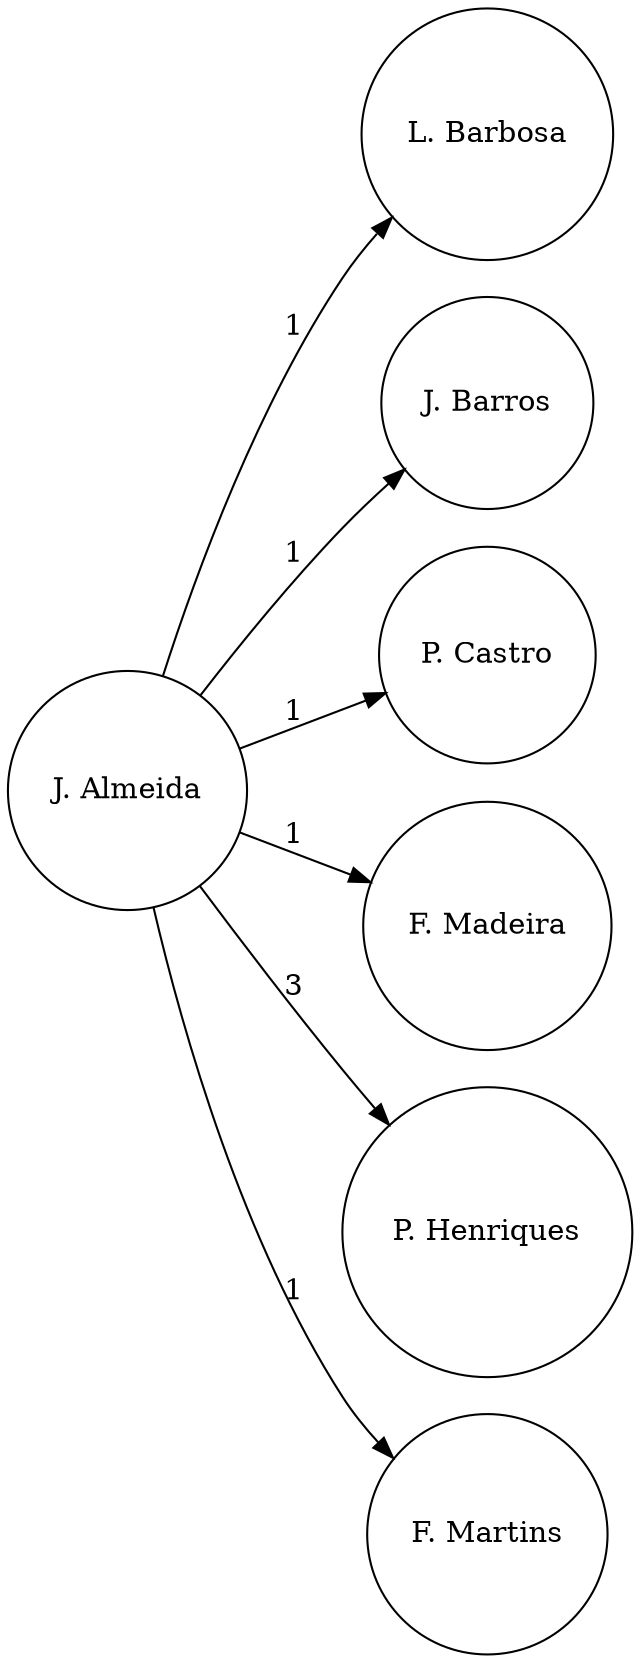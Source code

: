 digraph finite_state_machine {
   rankdir=LR;
   size="20,20"
node [shape = circle]; "J. Almeida" node [shape = circle]; "L. Barbosa" node [shape = circle]; "J. Barros" node [shape = circle]; "P. Castro" node [shape = circle]; "F. Madeira" node [shape = circle]; "P. Henriques" node [shape = circle]; "F. Martins" 
"J. Almeida""J. Almeida" -> "L. Barbosa" [label = "1"];"J. Almeida" -> "J. Barros" [label = "1"];"J. Almeida" -> "P. Castro" [label = "1"];"J. Almeida" -> "F. Madeira" [label = "1"];"J. Almeida" -> "P. Henriques" [label = "3"];"J. Almeida" -> "F. Martins" [label = "1"];
}